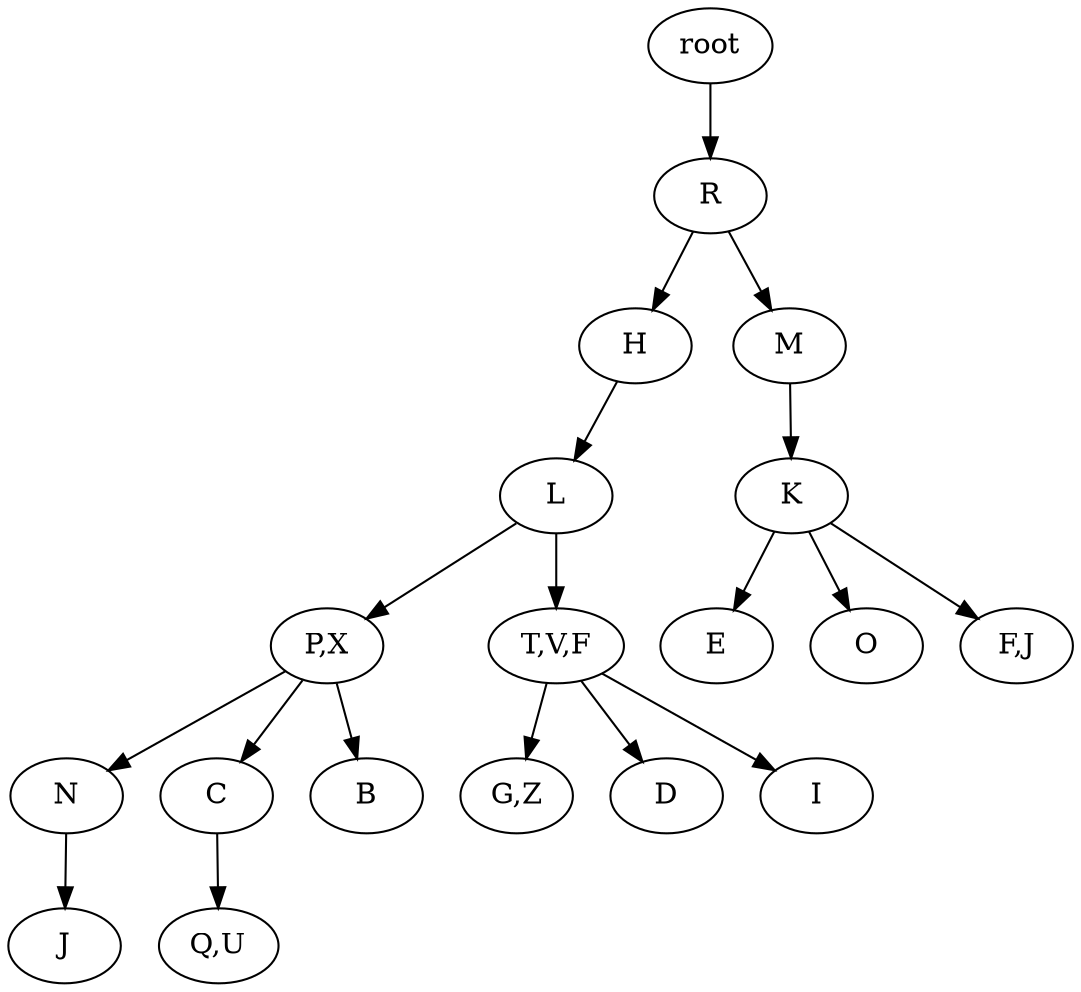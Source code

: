 strict digraph G {
	graph [name=G];
	0	 [label=root];
	1	 [label=R];
	0 -> 1;
	2	 [label=H];
	1 -> 2;
	3	 [label=M];
	1 -> 3;
	4	 [label=L];
	2 -> 4;
	8	 [label=K];
	3 -> 8;
	6	 [label="P,X"];
	4 -> 6;
	7	 [label="T,V,F"];
	4 -> 7;
	15	 [label=E];
	8 -> 15;
	16	 [label=O];
	8 -> 16;
	17	 [label="F,J"];
	8 -> 17;
	9	 [label=N];
	6 -> 9;
	10	 [label=C];
	6 -> 10;
	11	 [label=B];
	6 -> 11;
	12	 [label="G,Z"];
	7 -> 12;
	13	 [label=D];
	7 -> 13;
	14	 [label=I];
	7 -> 14;
	18	 [label=J];
	9 -> 18;
	19	 [label="Q,U"];
	10 -> 19;
}
